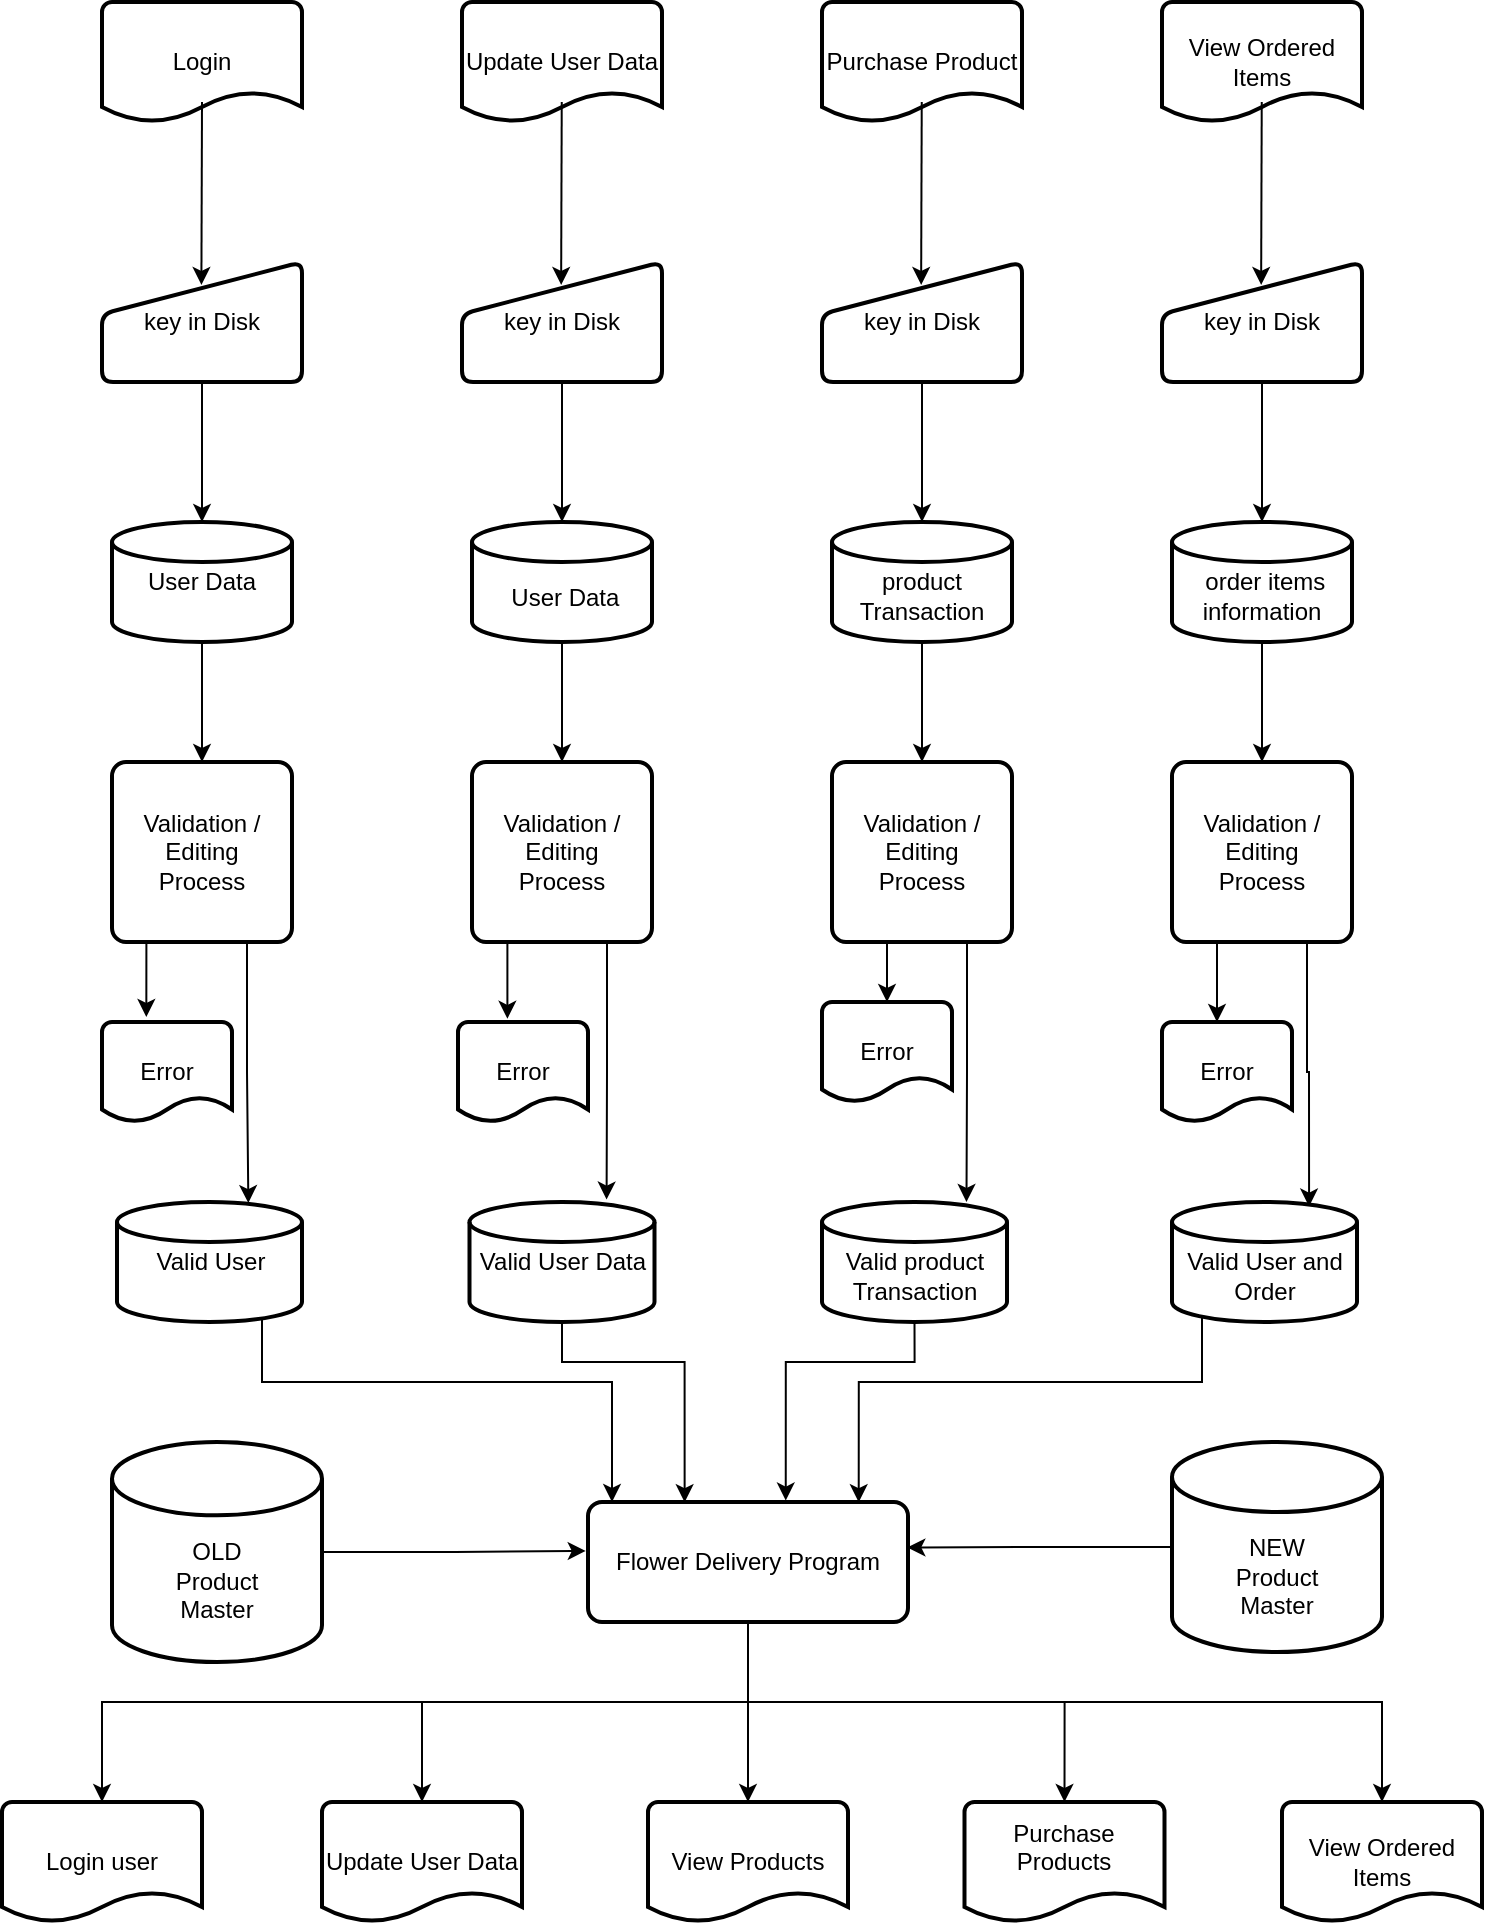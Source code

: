 <mxfile version="20.2.3" type="device"><diagram id="3qGoXgGENAtShtB5QxKO" name="Page-1"><mxGraphModel dx="1342" dy="677" grid="1" gridSize="10" guides="1" tooltips="1" connect="1" arrows="1" fold="1" page="1" pageScale="1" pageWidth="827" pageHeight="1169" math="0" shadow="0"><root><mxCell id="0"/><mxCell id="1" parent="0"/><mxCell id="ZEL9bOSFOsT9V2iF_piq-1" value="Login" style="strokeWidth=2;html=1;shape=mxgraph.flowchart.document2;whiteSpace=wrap;size=0.25;" parent="1" vertex="1"><mxGeometry x="90" y="80" width="100" height="60" as="geometry"/></mxCell><mxCell id="ZEL9bOSFOsT9V2iF_piq-2" value="Update User Data" style="strokeWidth=2;html=1;shape=mxgraph.flowchart.document2;whiteSpace=wrap;size=0.25;" parent="1" vertex="1"><mxGeometry x="270" y="80" width="100" height="60" as="geometry"/></mxCell><mxCell id="ZEL9bOSFOsT9V2iF_piq-3" value="Purchase Product" style="strokeWidth=2;html=1;shape=mxgraph.flowchart.document2;whiteSpace=wrap;size=0.25;" parent="1" vertex="1"><mxGeometry x="450" y="80" width="100" height="60" as="geometry"/></mxCell><mxCell id="ZEL9bOSFOsT9V2iF_piq-4" value="View Ordered Items" style="strokeWidth=2;html=1;shape=mxgraph.flowchart.document2;whiteSpace=wrap;size=0.25;" parent="1" vertex="1"><mxGeometry x="620" y="80" width="100" height="60" as="geometry"/></mxCell><mxCell id="ZEL9bOSFOsT9V2iF_piq-46" style="edgeStyle=orthogonalEdgeStyle;rounded=0;orthogonalLoop=1;jettySize=auto;html=1;entryX=0.5;entryY=0;entryDx=0;entryDy=0;entryPerimeter=0;" parent="1" source="ZEL9bOSFOsT9V2iF_piq-6" target="ZEL9bOSFOsT9V2iF_piq-10" edge="1"><mxGeometry relative="1" as="geometry"/></mxCell><mxCell id="ZEL9bOSFOsT9V2iF_piq-6" value="key in Disk" style="html=1;strokeWidth=2;shape=manualInput;whiteSpace=wrap;rounded=1;size=26;arcSize=11;" parent="1" vertex="1"><mxGeometry x="90" y="210" width="100" height="60" as="geometry"/></mxCell><mxCell id="ZEL9bOSFOsT9V2iF_piq-47" style="edgeStyle=orthogonalEdgeStyle;rounded=0;orthogonalLoop=1;jettySize=auto;html=1;entryX=0.5;entryY=0;entryDx=0;entryDy=0;entryPerimeter=0;" parent="1" source="ZEL9bOSFOsT9V2iF_piq-7" target="ZEL9bOSFOsT9V2iF_piq-11" edge="1"><mxGeometry relative="1" as="geometry"/></mxCell><mxCell id="ZEL9bOSFOsT9V2iF_piq-7" value="key in Disk" style="html=1;strokeWidth=2;shape=manualInput;whiteSpace=wrap;rounded=1;size=26;arcSize=11;" parent="1" vertex="1"><mxGeometry x="270" y="210" width="100" height="60" as="geometry"/></mxCell><mxCell id="ZEL9bOSFOsT9V2iF_piq-48" style="edgeStyle=orthogonalEdgeStyle;rounded=0;orthogonalLoop=1;jettySize=auto;html=1;entryX=0.5;entryY=0;entryDx=0;entryDy=0;entryPerimeter=0;" parent="1" source="ZEL9bOSFOsT9V2iF_piq-8" target="ZEL9bOSFOsT9V2iF_piq-12" edge="1"><mxGeometry relative="1" as="geometry"/></mxCell><mxCell id="ZEL9bOSFOsT9V2iF_piq-8" value="key in Disk" style="html=1;strokeWidth=2;shape=manualInput;whiteSpace=wrap;rounded=1;size=26;arcSize=11;" parent="1" vertex="1"><mxGeometry x="450" y="210" width="100" height="60" as="geometry"/></mxCell><mxCell id="ZEL9bOSFOsT9V2iF_piq-49" style="edgeStyle=orthogonalEdgeStyle;rounded=0;orthogonalLoop=1;jettySize=auto;html=1;entryX=0.5;entryY=0;entryDx=0;entryDy=0;entryPerimeter=0;" parent="1" source="ZEL9bOSFOsT9V2iF_piq-9" target="ZEL9bOSFOsT9V2iF_piq-13" edge="1"><mxGeometry relative="1" as="geometry"/></mxCell><mxCell id="ZEL9bOSFOsT9V2iF_piq-9" value="key in Disk" style="html=1;strokeWidth=2;shape=manualInput;whiteSpace=wrap;rounded=1;size=26;arcSize=11;" parent="1" vertex="1"><mxGeometry x="620" y="210" width="100" height="60" as="geometry"/></mxCell><mxCell id="ZEL9bOSFOsT9V2iF_piq-50" style="edgeStyle=orthogonalEdgeStyle;rounded=0;orthogonalLoop=1;jettySize=auto;html=1;entryX=0.5;entryY=0;entryDx=0;entryDy=0;" parent="1" source="ZEL9bOSFOsT9V2iF_piq-10" target="ZEL9bOSFOsT9V2iF_piq-14" edge="1"><mxGeometry relative="1" as="geometry"/></mxCell><mxCell id="ZEL9bOSFOsT9V2iF_piq-10" value="User Data" style="strokeWidth=2;html=1;shape=mxgraph.flowchart.database;whiteSpace=wrap;" parent="1" vertex="1"><mxGeometry x="95" y="340" width="90" height="60" as="geometry"/></mxCell><mxCell id="ZEL9bOSFOsT9V2iF_piq-51" style="edgeStyle=orthogonalEdgeStyle;rounded=0;orthogonalLoop=1;jettySize=auto;html=1;entryX=0.5;entryY=0;entryDx=0;entryDy=0;" parent="1" source="ZEL9bOSFOsT9V2iF_piq-11" target="ZEL9bOSFOsT9V2iF_piq-18" edge="1"><mxGeometry relative="1" as="geometry"/></mxCell><mxCell id="ZEL9bOSFOsT9V2iF_piq-11" value="&lt;br&gt;&amp;nbsp;User Data" style="strokeWidth=2;html=1;shape=mxgraph.flowchart.database;whiteSpace=wrap;" parent="1" vertex="1"><mxGeometry x="275" y="340" width="90" height="60" as="geometry"/></mxCell><mxCell id="ZEL9bOSFOsT9V2iF_piq-53" style="edgeStyle=orthogonalEdgeStyle;rounded=0;orthogonalLoop=1;jettySize=auto;html=1;entryX=0.5;entryY=0;entryDx=0;entryDy=0;" parent="1" source="ZEL9bOSFOsT9V2iF_piq-12" target="ZEL9bOSFOsT9V2iF_piq-19" edge="1"><mxGeometry relative="1" as="geometry"/></mxCell><mxCell id="ZEL9bOSFOsT9V2iF_piq-12" value="&lt;br&gt;product Transaction" style="strokeWidth=2;html=1;shape=mxgraph.flowchart.database;whiteSpace=wrap;" parent="1" vertex="1"><mxGeometry x="455" y="340" width="90" height="60" as="geometry"/></mxCell><mxCell id="ZEL9bOSFOsT9V2iF_piq-54" style="edgeStyle=orthogonalEdgeStyle;rounded=0;orthogonalLoop=1;jettySize=auto;html=1;entryX=0.5;entryY=0;entryDx=0;entryDy=0;" parent="1" source="ZEL9bOSFOsT9V2iF_piq-13" target="ZEL9bOSFOsT9V2iF_piq-20" edge="1"><mxGeometry relative="1" as="geometry"/></mxCell><mxCell id="ZEL9bOSFOsT9V2iF_piq-13" value="&lt;br&gt;&amp;nbsp;order items information" style="strokeWidth=2;html=1;shape=mxgraph.flowchart.database;whiteSpace=wrap;" parent="1" vertex="1"><mxGeometry x="625" y="340" width="90" height="60" as="geometry"/></mxCell><mxCell id="ZEL9bOSFOsT9V2iF_piq-55" style="edgeStyle=orthogonalEdgeStyle;rounded=0;orthogonalLoop=1;jettySize=auto;html=1;exitX=0.25;exitY=1;exitDx=0;exitDy=0;entryX=0.341;entryY=-0.05;entryDx=0;entryDy=0;entryPerimeter=0;" parent="1" source="ZEL9bOSFOsT9V2iF_piq-14" target="ZEL9bOSFOsT9V2iF_piq-21" edge="1"><mxGeometry relative="1" as="geometry"/></mxCell><mxCell id="ZEL9bOSFOsT9V2iF_piq-56" style="edgeStyle=orthogonalEdgeStyle;rounded=0;orthogonalLoop=1;jettySize=auto;html=1;exitX=0.75;exitY=1;exitDx=0;exitDy=0;entryX=0.71;entryY=0.009;entryDx=0;entryDy=0;entryPerimeter=0;" parent="1" source="ZEL9bOSFOsT9V2iF_piq-14" target="ZEL9bOSFOsT9V2iF_piq-22" edge="1"><mxGeometry relative="1" as="geometry"/></mxCell><mxCell id="ZEL9bOSFOsT9V2iF_piq-14" value="Validation / Editing&lt;br&gt;Process" style="rounded=1;whiteSpace=wrap;html=1;absoluteArcSize=1;arcSize=14;strokeWidth=2;" parent="1" vertex="1"><mxGeometry x="95" y="460" width="90" height="90" as="geometry"/></mxCell><mxCell id="ZEL9bOSFOsT9V2iF_piq-57" style="edgeStyle=orthogonalEdgeStyle;rounded=0;orthogonalLoop=1;jettySize=auto;html=1;exitX=0.25;exitY=1;exitDx=0;exitDy=0;entryX=0.38;entryY=-0.032;entryDx=0;entryDy=0;entryPerimeter=0;" parent="1" source="ZEL9bOSFOsT9V2iF_piq-18" target="ZEL9bOSFOsT9V2iF_piq-23" edge="1"><mxGeometry relative="1" as="geometry"/></mxCell><mxCell id="ZEL9bOSFOsT9V2iF_piq-58" style="edgeStyle=orthogonalEdgeStyle;rounded=0;orthogonalLoop=1;jettySize=auto;html=1;exitX=0.75;exitY=1;exitDx=0;exitDy=0;entryX=0.741;entryY=-0.02;entryDx=0;entryDy=0;entryPerimeter=0;" parent="1" source="ZEL9bOSFOsT9V2iF_piq-18" target="ZEL9bOSFOsT9V2iF_piq-24" edge="1"><mxGeometry relative="1" as="geometry"/></mxCell><mxCell id="ZEL9bOSFOsT9V2iF_piq-18" value="Validation / Editing&lt;br&gt;Process" style="rounded=1;whiteSpace=wrap;html=1;absoluteArcSize=1;arcSize=14;strokeWidth=2;" parent="1" vertex="1"><mxGeometry x="275" y="460" width="90" height="90" as="geometry"/></mxCell><mxCell id="ZEL9bOSFOsT9V2iF_piq-59" style="edgeStyle=orthogonalEdgeStyle;rounded=0;orthogonalLoop=1;jettySize=auto;html=1;exitX=0.25;exitY=1;exitDx=0;exitDy=0;entryX=0.5;entryY=0;entryDx=0;entryDy=0;entryPerimeter=0;" parent="1" source="ZEL9bOSFOsT9V2iF_piq-19" target="ZEL9bOSFOsT9V2iF_piq-25" edge="1"><mxGeometry relative="1" as="geometry"/></mxCell><mxCell id="ZEL9bOSFOsT9V2iF_piq-61" style="edgeStyle=orthogonalEdgeStyle;rounded=0;orthogonalLoop=1;jettySize=auto;html=1;exitX=0.75;exitY=1;exitDx=0;exitDy=0;entryX=0.781;entryY=0;entryDx=0;entryDy=0;entryPerimeter=0;" parent="1" source="ZEL9bOSFOsT9V2iF_piq-19" target="ZEL9bOSFOsT9V2iF_piq-26" edge="1"><mxGeometry relative="1" as="geometry"/></mxCell><mxCell id="ZEL9bOSFOsT9V2iF_piq-19" value="Validation / Editing&lt;br&gt;Process" style="rounded=1;whiteSpace=wrap;html=1;absoluteArcSize=1;arcSize=14;strokeWidth=2;" parent="1" vertex="1"><mxGeometry x="455" y="460" width="90" height="90" as="geometry"/></mxCell><mxCell id="ZEL9bOSFOsT9V2iF_piq-62" style="edgeStyle=orthogonalEdgeStyle;rounded=0;orthogonalLoop=1;jettySize=auto;html=1;exitX=0.25;exitY=1;exitDx=0;exitDy=0;entryX=0.423;entryY=0;entryDx=0;entryDy=0;entryPerimeter=0;" parent="1" source="ZEL9bOSFOsT9V2iF_piq-20" target="ZEL9bOSFOsT9V2iF_piq-27" edge="1"><mxGeometry relative="1" as="geometry"/></mxCell><mxCell id="ZEL9bOSFOsT9V2iF_piq-63" style="edgeStyle=orthogonalEdgeStyle;rounded=0;orthogonalLoop=1;jettySize=auto;html=1;exitX=0.75;exitY=1;exitDx=0;exitDy=0;entryX=0.741;entryY=0.038;entryDx=0;entryDy=0;entryPerimeter=0;" parent="1" source="ZEL9bOSFOsT9V2iF_piq-20" target="ZEL9bOSFOsT9V2iF_piq-28" edge="1"><mxGeometry relative="1" as="geometry"/></mxCell><mxCell id="ZEL9bOSFOsT9V2iF_piq-20" value="Validation / Editing&lt;br&gt;Process" style="rounded=1;whiteSpace=wrap;html=1;absoluteArcSize=1;arcSize=14;strokeWidth=2;" parent="1" vertex="1"><mxGeometry x="625" y="460" width="90" height="90" as="geometry"/></mxCell><mxCell id="ZEL9bOSFOsT9V2iF_piq-21" value="Error" style="strokeWidth=2;html=1;shape=mxgraph.flowchart.document2;whiteSpace=wrap;size=0.25;" parent="1" vertex="1"><mxGeometry x="90" y="590" width="65" height="50" as="geometry"/></mxCell><mxCell id="ZEL9bOSFOsT9V2iF_piq-70" style="edgeStyle=orthogonalEdgeStyle;rounded=0;orthogonalLoop=1;jettySize=auto;html=1;exitX=1;exitY=0.85;exitDx=0;exitDy=0;exitPerimeter=0;" parent="1" source="ZEL9bOSFOsT9V2iF_piq-22" edge="1"><mxGeometry relative="1" as="geometry"><mxPoint x="345" y="830" as="targetPoint"/><Array as="points"><mxPoint x="170" y="731"/><mxPoint x="170" y="770"/><mxPoint x="345" y="770"/></Array></mxGeometry></mxCell><mxCell id="ZEL9bOSFOsT9V2iF_piq-22" value="Valid User" style="strokeWidth=2;html=1;shape=mxgraph.flowchart.database;whiteSpace=wrap;" parent="1" vertex="1"><mxGeometry x="97.5" y="680" width="92.5" height="60" as="geometry"/></mxCell><mxCell id="ZEL9bOSFOsT9V2iF_piq-23" value="Error" style="strokeWidth=2;html=1;shape=mxgraph.flowchart.document2;whiteSpace=wrap;size=0.25;" parent="1" vertex="1"><mxGeometry x="268" y="590" width="65" height="50" as="geometry"/></mxCell><mxCell id="ZEL9bOSFOsT9V2iF_piq-71" style="edgeStyle=orthogonalEdgeStyle;rounded=0;orthogonalLoop=1;jettySize=auto;html=1;exitX=0.5;exitY=1;exitDx=0;exitDy=0;exitPerimeter=0;entryX=0.302;entryY=0.002;entryDx=0;entryDy=0;entryPerimeter=0;" parent="1" source="ZEL9bOSFOsT9V2iF_piq-24" target="ZEL9bOSFOsT9V2iF_piq-29" edge="1"><mxGeometry relative="1" as="geometry"><Array as="points"><mxPoint x="320" y="760"/><mxPoint x="381" y="760"/></Array></mxGeometry></mxCell><mxCell id="ZEL9bOSFOsT9V2iF_piq-24" value="Valid User Data" style="strokeWidth=2;html=1;shape=mxgraph.flowchart.database;whiteSpace=wrap;" parent="1" vertex="1"><mxGeometry x="273.75" y="680" width="92.5" height="60" as="geometry"/></mxCell><mxCell id="ZEL9bOSFOsT9V2iF_piq-25" value="Error" style="strokeWidth=2;html=1;shape=mxgraph.flowchart.document2;whiteSpace=wrap;size=0.25;" parent="1" vertex="1"><mxGeometry x="450" y="580" width="65" height="50" as="geometry"/></mxCell><mxCell id="ZEL9bOSFOsT9V2iF_piq-72" style="edgeStyle=orthogonalEdgeStyle;rounded=0;orthogonalLoop=1;jettySize=auto;html=1;exitX=0.5;exitY=1;exitDx=0;exitDy=0;exitPerimeter=0;entryX=0.618;entryY=-0.012;entryDx=0;entryDy=0;entryPerimeter=0;" parent="1" source="ZEL9bOSFOsT9V2iF_piq-26" target="ZEL9bOSFOsT9V2iF_piq-29" edge="1"><mxGeometry relative="1" as="geometry"><Array as="points"><mxPoint x="496" y="760"/><mxPoint x="432" y="760"/></Array></mxGeometry></mxCell><mxCell id="ZEL9bOSFOsT9V2iF_piq-26" value="&lt;br&gt;Valid product Transaction" style="strokeWidth=2;html=1;shape=mxgraph.flowchart.database;whiteSpace=wrap;" parent="1" vertex="1"><mxGeometry x="450" y="680" width="92.5" height="60" as="geometry"/></mxCell><mxCell id="ZEL9bOSFOsT9V2iF_piq-27" value="Error" style="strokeWidth=2;html=1;shape=mxgraph.flowchart.document2;whiteSpace=wrap;size=0.25;" parent="1" vertex="1"><mxGeometry x="620" y="590" width="65" height="50" as="geometry"/></mxCell><mxCell id="ZEL9bOSFOsT9V2iF_piq-73" style="edgeStyle=orthogonalEdgeStyle;rounded=0;orthogonalLoop=1;jettySize=auto;html=1;exitX=0;exitY=0.85;exitDx=0;exitDy=0;exitPerimeter=0;entryX=0.846;entryY=0.002;entryDx=0;entryDy=0;entryPerimeter=0;" parent="1" source="ZEL9bOSFOsT9V2iF_piq-28" target="ZEL9bOSFOsT9V2iF_piq-29" edge="1"><mxGeometry relative="1" as="geometry"><Array as="points"><mxPoint x="640" y="731"/><mxPoint x="640" y="770"/><mxPoint x="468" y="770"/></Array></mxGeometry></mxCell><mxCell id="ZEL9bOSFOsT9V2iF_piq-28" value="&lt;br&gt;Valid User and Order" style="strokeWidth=2;html=1;shape=mxgraph.flowchart.database;whiteSpace=wrap;" parent="1" vertex="1"><mxGeometry x="625" y="680" width="92.5" height="60" as="geometry"/></mxCell><mxCell id="ZEL9bOSFOsT9V2iF_piq-77" style="edgeStyle=orthogonalEdgeStyle;rounded=0;orthogonalLoop=1;jettySize=auto;html=1;" parent="1" source="ZEL9bOSFOsT9V2iF_piq-29" target="ZEL9bOSFOsT9V2iF_piq-32" edge="1"><mxGeometry relative="1" as="geometry"><Array as="points"><mxPoint x="413" y="930"/><mxPoint x="90" y="930"/></Array></mxGeometry></mxCell><mxCell id="ZEL9bOSFOsT9V2iF_piq-78" style="edgeStyle=orthogonalEdgeStyle;rounded=0;orthogonalLoop=1;jettySize=auto;html=1;exitX=0.5;exitY=1;exitDx=0;exitDy=0;entryX=0.5;entryY=0;entryDx=0;entryDy=0;entryPerimeter=0;" parent="1" source="ZEL9bOSFOsT9V2iF_piq-29" target="ZEL9bOSFOsT9V2iF_piq-33" edge="1"><mxGeometry relative="1" as="geometry"><Array as="points"><mxPoint x="413" y="930"/><mxPoint x="250" y="930"/></Array></mxGeometry></mxCell><mxCell id="ZEL9bOSFOsT9V2iF_piq-79" style="edgeStyle=orthogonalEdgeStyle;rounded=0;orthogonalLoop=1;jettySize=auto;html=1;exitX=0.5;exitY=1;exitDx=0;exitDy=0;entryX=0.5;entryY=0;entryDx=0;entryDy=0;entryPerimeter=0;" parent="1" source="ZEL9bOSFOsT9V2iF_piq-29" target="ZEL9bOSFOsT9V2iF_piq-34" edge="1"><mxGeometry relative="1" as="geometry"/></mxCell><mxCell id="ZEL9bOSFOsT9V2iF_piq-80" style="edgeStyle=orthogonalEdgeStyle;rounded=0;orthogonalLoop=1;jettySize=auto;html=1;exitX=0.5;exitY=1;exitDx=0;exitDy=0;entryX=0.5;entryY=0;entryDx=0;entryDy=0;entryPerimeter=0;" parent="1" source="ZEL9bOSFOsT9V2iF_piq-29" target="ZEL9bOSFOsT9V2iF_piq-35" edge="1"><mxGeometry relative="1" as="geometry"><Array as="points"><mxPoint x="413" y="930"/><mxPoint x="571" y="930"/></Array></mxGeometry></mxCell><mxCell id="ZEL9bOSFOsT9V2iF_piq-82" style="edgeStyle=orthogonalEdgeStyle;rounded=0;orthogonalLoop=1;jettySize=auto;html=1;exitX=0.5;exitY=1;exitDx=0;exitDy=0;entryX=0.5;entryY=0;entryDx=0;entryDy=0;entryPerimeter=0;" parent="1" source="ZEL9bOSFOsT9V2iF_piq-29" target="ZEL9bOSFOsT9V2iF_piq-36" edge="1"><mxGeometry relative="1" as="geometry"><Array as="points"><mxPoint x="413" y="930"/><mxPoint x="730" y="930"/></Array></mxGeometry></mxCell><mxCell id="ZEL9bOSFOsT9V2iF_piq-29" value="Flower Delivery Program" style="rounded=1;whiteSpace=wrap;html=1;absoluteArcSize=1;arcSize=14;strokeWidth=2;" parent="1" vertex="1"><mxGeometry x="333" y="830" width="160" height="60" as="geometry"/></mxCell><mxCell id="ZEL9bOSFOsT9V2iF_piq-75" style="edgeStyle=orthogonalEdgeStyle;rounded=0;orthogonalLoop=1;jettySize=auto;html=1;exitX=1;exitY=0.5;exitDx=0;exitDy=0;exitPerimeter=0;entryX=-0.007;entryY=0.408;entryDx=0;entryDy=0;entryPerimeter=0;" parent="1" source="ZEL9bOSFOsT9V2iF_piq-30" target="ZEL9bOSFOsT9V2iF_piq-29" edge="1"><mxGeometry relative="1" as="geometry"/></mxCell><mxCell id="ZEL9bOSFOsT9V2iF_piq-30" value="&lt;br&gt;&lt;br&gt;OLD &lt;br&gt;Product&lt;br&gt;Master" style="strokeWidth=2;html=1;shape=mxgraph.flowchart.database;whiteSpace=wrap;" parent="1" vertex="1"><mxGeometry x="95" y="800" width="105" height="110" as="geometry"/></mxCell><mxCell id="ZEL9bOSFOsT9V2iF_piq-76" style="edgeStyle=orthogonalEdgeStyle;rounded=0;orthogonalLoop=1;jettySize=auto;html=1;exitX=0;exitY=0.5;exitDx=0;exitDy=0;exitPerimeter=0;entryX=0.998;entryY=0.379;entryDx=0;entryDy=0;entryPerimeter=0;" parent="1" source="ZEL9bOSFOsT9V2iF_piq-31" target="ZEL9bOSFOsT9V2iF_piq-29" edge="1"><mxGeometry relative="1" as="geometry"/></mxCell><mxCell id="ZEL9bOSFOsT9V2iF_piq-31" value="&lt;br&gt;&lt;br&gt;NEW&lt;br&gt;Product&lt;br&gt;Master" style="strokeWidth=2;html=1;shape=mxgraph.flowchart.database;whiteSpace=wrap;" parent="1" vertex="1"><mxGeometry x="625" y="800" width="105" height="105" as="geometry"/></mxCell><mxCell id="ZEL9bOSFOsT9V2iF_piq-32" value="Login user" style="strokeWidth=2;html=1;shape=mxgraph.flowchart.document2;whiteSpace=wrap;size=0.25;" parent="1" vertex="1"><mxGeometry x="40" y="980" width="100" height="60" as="geometry"/></mxCell><mxCell id="ZEL9bOSFOsT9V2iF_piq-33" value="Update User Data" style="strokeWidth=2;html=1;shape=mxgraph.flowchart.document2;whiteSpace=wrap;size=0.25;" parent="1" vertex="1"><mxGeometry x="200" y="980" width="100" height="60" as="geometry"/></mxCell><mxCell id="ZEL9bOSFOsT9V2iF_piq-34" value="View Products" style="strokeWidth=2;html=1;shape=mxgraph.flowchart.document2;whiteSpace=wrap;size=0.25;" parent="1" vertex="1"><mxGeometry x="363" y="980" width="100" height="60" as="geometry"/></mxCell><mxCell id="ZEL9bOSFOsT9V2iF_piq-35" value="Purchase Products&lt;br&gt;&amp;nbsp;" style="strokeWidth=2;html=1;shape=mxgraph.flowchart.document2;whiteSpace=wrap;size=0.25;" parent="1" vertex="1"><mxGeometry x="521.25" y="980" width="100" height="60" as="geometry"/></mxCell><mxCell id="ZEL9bOSFOsT9V2iF_piq-36" value="View Ordered Items" style="strokeWidth=2;html=1;shape=mxgraph.flowchart.document2;whiteSpace=wrap;size=0.25;" parent="1" vertex="1"><mxGeometry x="680" y="980" width="100" height="60" as="geometry"/></mxCell><mxCell id="ZEL9bOSFOsT9V2iF_piq-42" value="" style="endArrow=classic;html=1;rounded=0;entryX=0.497;entryY=0.191;entryDx=0;entryDy=0;entryPerimeter=0;" parent="1" target="ZEL9bOSFOsT9V2iF_piq-6" edge="1"><mxGeometry width="50" height="50" relative="1" as="geometry"><mxPoint x="140" y="130" as="sourcePoint"/><mxPoint x="140" y="190" as="targetPoint"/></mxGeometry></mxCell><mxCell id="ZEL9bOSFOsT9V2iF_piq-43" value="" style="endArrow=classic;html=1;rounded=0;entryX=0.497;entryY=0.191;entryDx=0;entryDy=0;entryPerimeter=0;" parent="1" edge="1"><mxGeometry width="50" height="50" relative="1" as="geometry"><mxPoint x="319.87" y="130" as="sourcePoint"/><mxPoint x="319.57" y="221.46" as="targetPoint"/></mxGeometry></mxCell><mxCell id="ZEL9bOSFOsT9V2iF_piq-44" value="" style="endArrow=classic;html=1;rounded=0;entryX=0.497;entryY=0.191;entryDx=0;entryDy=0;entryPerimeter=0;" parent="1" edge="1"><mxGeometry width="50" height="50" relative="1" as="geometry"><mxPoint x="499.87" y="130" as="sourcePoint"/><mxPoint x="499.57" y="221.46" as="targetPoint"/></mxGeometry></mxCell><mxCell id="ZEL9bOSFOsT9V2iF_piq-45" value="" style="endArrow=classic;html=1;rounded=0;entryX=0.497;entryY=0.191;entryDx=0;entryDy=0;entryPerimeter=0;" parent="1" edge="1"><mxGeometry width="50" height="50" relative="1" as="geometry"><mxPoint x="669.87" y="130" as="sourcePoint"/><mxPoint x="669.57" y="221.46" as="targetPoint"/></mxGeometry></mxCell></root></mxGraphModel></diagram></mxfile>
